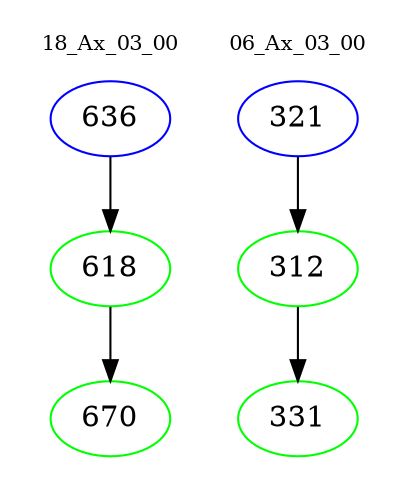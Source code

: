 digraph{
subgraph cluster_0 {
color = white
label = "18_Ax_03_00";
fontsize=10;
T0_636 [label="636", color="blue"]
T0_636 -> T0_618 [color="black"]
T0_618 [label="618", color="green"]
T0_618 -> T0_670 [color="black"]
T0_670 [label="670", color="green"]
}
subgraph cluster_1 {
color = white
label = "06_Ax_03_00";
fontsize=10;
T1_321 [label="321", color="blue"]
T1_321 -> T1_312 [color="black"]
T1_312 [label="312", color="green"]
T1_312 -> T1_331 [color="black"]
T1_331 [label="331", color="green"]
}
}
